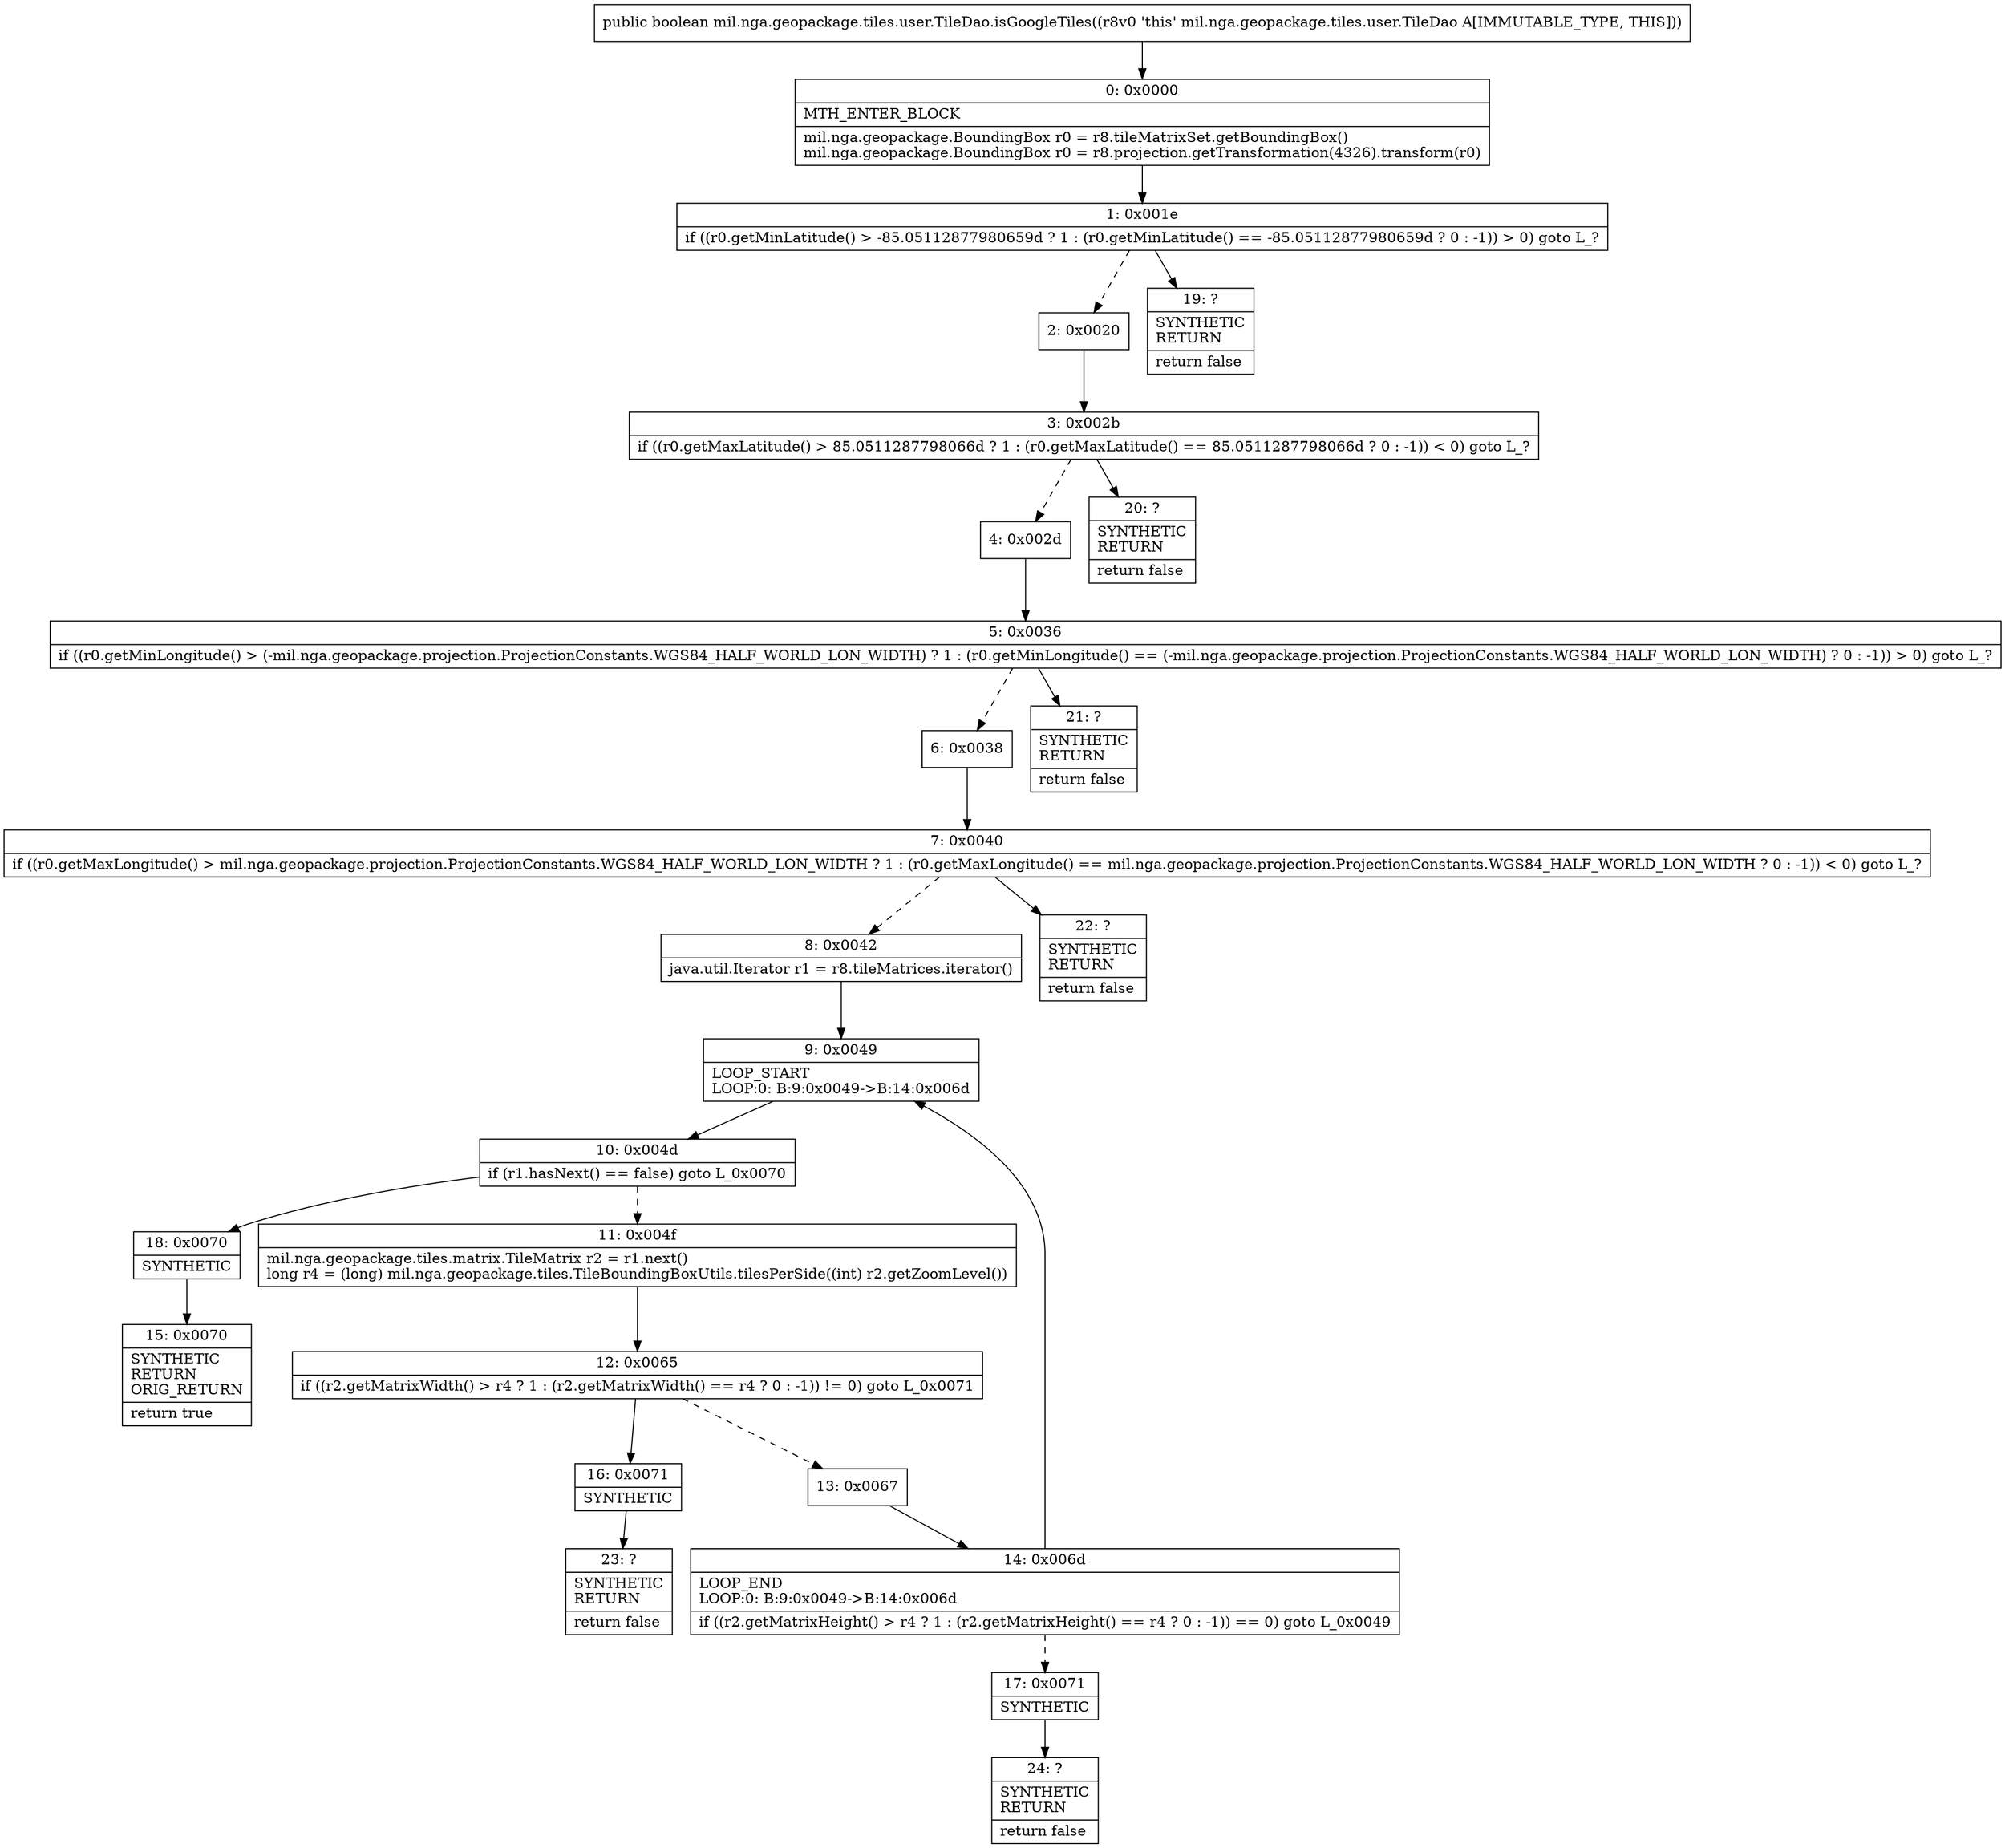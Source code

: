 digraph "CFG formil.nga.geopackage.tiles.user.TileDao.isGoogleTiles()Z" {
Node_0 [shape=record,label="{0\:\ 0x0000|MTH_ENTER_BLOCK\l|mil.nga.geopackage.BoundingBox r0 = r8.tileMatrixSet.getBoundingBox()\lmil.nga.geopackage.BoundingBox r0 = r8.projection.getTransformation(4326).transform(r0)\l}"];
Node_1 [shape=record,label="{1\:\ 0x001e|if ((r0.getMinLatitude() \> \-85.05112877980659d ? 1 : (r0.getMinLatitude() == \-85.05112877980659d ? 0 : \-1)) \> 0) goto L_?\l}"];
Node_2 [shape=record,label="{2\:\ 0x0020}"];
Node_3 [shape=record,label="{3\:\ 0x002b|if ((r0.getMaxLatitude() \> 85.0511287798066d ? 1 : (r0.getMaxLatitude() == 85.0511287798066d ? 0 : \-1)) \< 0) goto L_?\l}"];
Node_4 [shape=record,label="{4\:\ 0x002d}"];
Node_5 [shape=record,label="{5\:\ 0x0036|if ((r0.getMinLongitude() \> (\-mil.nga.geopackage.projection.ProjectionConstants.WGS84_HALF_WORLD_LON_WIDTH) ? 1 : (r0.getMinLongitude() == (\-mil.nga.geopackage.projection.ProjectionConstants.WGS84_HALF_WORLD_LON_WIDTH) ? 0 : \-1)) \> 0) goto L_?\l}"];
Node_6 [shape=record,label="{6\:\ 0x0038}"];
Node_7 [shape=record,label="{7\:\ 0x0040|if ((r0.getMaxLongitude() \> mil.nga.geopackage.projection.ProjectionConstants.WGS84_HALF_WORLD_LON_WIDTH ? 1 : (r0.getMaxLongitude() == mil.nga.geopackage.projection.ProjectionConstants.WGS84_HALF_WORLD_LON_WIDTH ? 0 : \-1)) \< 0) goto L_?\l}"];
Node_8 [shape=record,label="{8\:\ 0x0042|java.util.Iterator r1 = r8.tileMatrices.iterator()\l}"];
Node_9 [shape=record,label="{9\:\ 0x0049|LOOP_START\lLOOP:0: B:9:0x0049\-\>B:14:0x006d\l}"];
Node_10 [shape=record,label="{10\:\ 0x004d|if (r1.hasNext() == false) goto L_0x0070\l}"];
Node_11 [shape=record,label="{11\:\ 0x004f|mil.nga.geopackage.tiles.matrix.TileMatrix r2 = r1.next()\llong r4 = (long) mil.nga.geopackage.tiles.TileBoundingBoxUtils.tilesPerSide((int) r2.getZoomLevel())\l}"];
Node_12 [shape=record,label="{12\:\ 0x0065|if ((r2.getMatrixWidth() \> r4 ? 1 : (r2.getMatrixWidth() == r4 ? 0 : \-1)) != 0) goto L_0x0071\l}"];
Node_13 [shape=record,label="{13\:\ 0x0067}"];
Node_14 [shape=record,label="{14\:\ 0x006d|LOOP_END\lLOOP:0: B:9:0x0049\-\>B:14:0x006d\l|if ((r2.getMatrixHeight() \> r4 ? 1 : (r2.getMatrixHeight() == r4 ? 0 : \-1)) == 0) goto L_0x0049\l}"];
Node_15 [shape=record,label="{15\:\ 0x0070|SYNTHETIC\lRETURN\lORIG_RETURN\l|return true\l}"];
Node_16 [shape=record,label="{16\:\ 0x0071|SYNTHETIC\l}"];
Node_17 [shape=record,label="{17\:\ 0x0071|SYNTHETIC\l}"];
Node_18 [shape=record,label="{18\:\ 0x0070|SYNTHETIC\l}"];
Node_19 [shape=record,label="{19\:\ ?|SYNTHETIC\lRETURN\l|return false\l}"];
Node_20 [shape=record,label="{20\:\ ?|SYNTHETIC\lRETURN\l|return false\l}"];
Node_21 [shape=record,label="{21\:\ ?|SYNTHETIC\lRETURN\l|return false\l}"];
Node_22 [shape=record,label="{22\:\ ?|SYNTHETIC\lRETURN\l|return false\l}"];
Node_23 [shape=record,label="{23\:\ ?|SYNTHETIC\lRETURN\l|return false\l}"];
Node_24 [shape=record,label="{24\:\ ?|SYNTHETIC\lRETURN\l|return false\l}"];
MethodNode[shape=record,label="{public boolean mil.nga.geopackage.tiles.user.TileDao.isGoogleTiles((r8v0 'this' mil.nga.geopackage.tiles.user.TileDao A[IMMUTABLE_TYPE, THIS])) }"];
MethodNode -> Node_0;
Node_0 -> Node_1;
Node_1 -> Node_2[style=dashed];
Node_1 -> Node_19;
Node_2 -> Node_3;
Node_3 -> Node_4[style=dashed];
Node_3 -> Node_20;
Node_4 -> Node_5;
Node_5 -> Node_6[style=dashed];
Node_5 -> Node_21;
Node_6 -> Node_7;
Node_7 -> Node_8[style=dashed];
Node_7 -> Node_22;
Node_8 -> Node_9;
Node_9 -> Node_10;
Node_10 -> Node_11[style=dashed];
Node_10 -> Node_18;
Node_11 -> Node_12;
Node_12 -> Node_13[style=dashed];
Node_12 -> Node_16;
Node_13 -> Node_14;
Node_14 -> Node_9;
Node_14 -> Node_17[style=dashed];
Node_16 -> Node_23;
Node_17 -> Node_24;
Node_18 -> Node_15;
}

